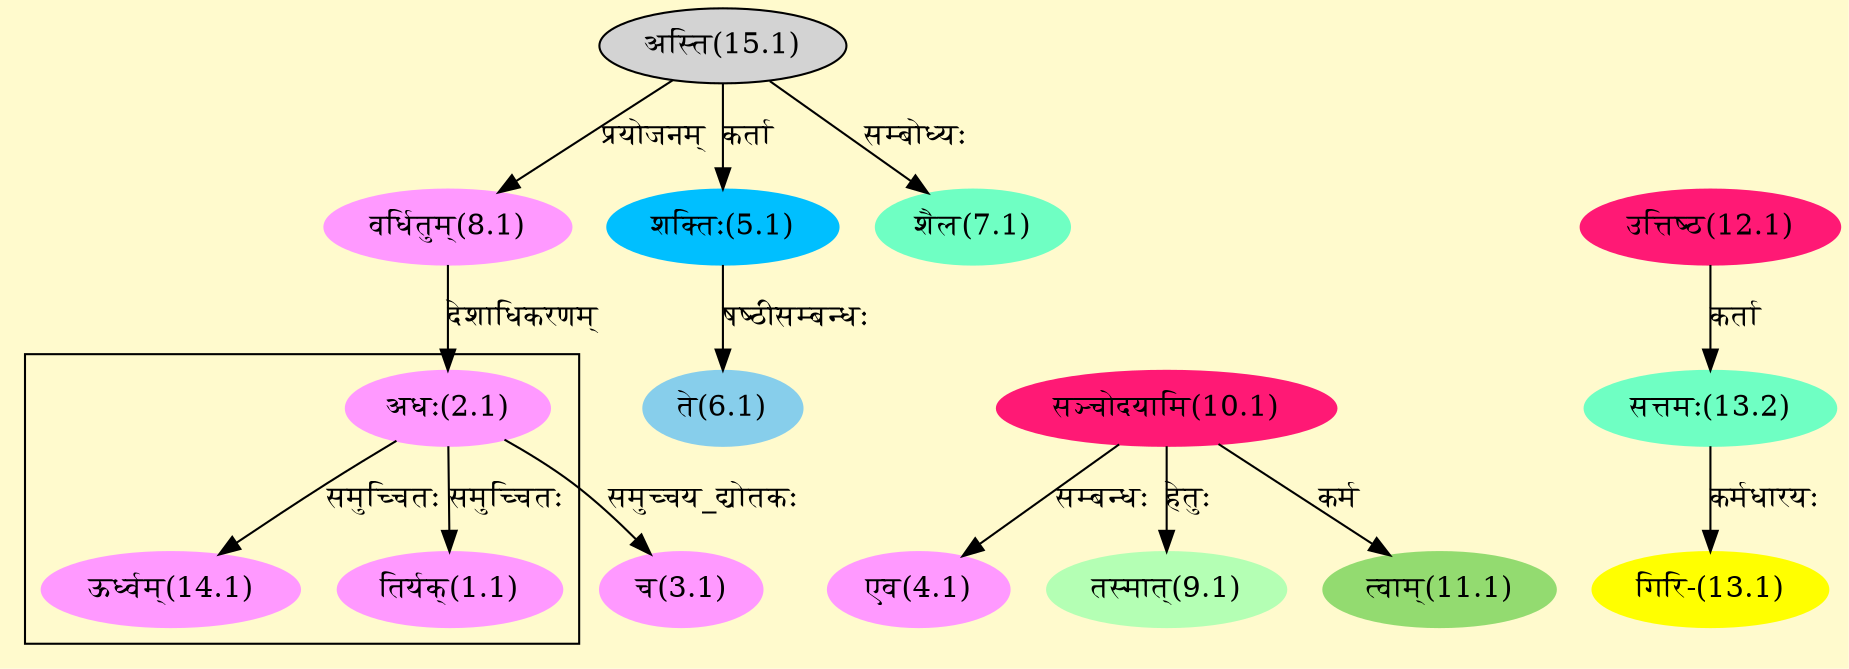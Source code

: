 digraph G{
rankdir=BT;
 compound=true;
 bgcolor="lemonchiffon1";

subgraph cluster_1{
Node1_1 [style=filled, color="#FF99FF" label = "तिर्यक्(1.1)"]
Node2_1 [style=filled, color="#FF99FF" label = "अधः(2.1)"]
Node14_1 [style=filled, color="#FF99FF" label = "ऊर्ध्वम्(14.1)"]

}
Node2_1 [style=filled, color="#FF99FF" label = "अधः(2.1)"]
Node8_1 [style=filled, color="#FF99FF" label = "वर्धितुम्(8.1)"]
Node3_1 [style=filled, color="#FF99FF" label = "च(3.1)"]
Node4_1 [style=filled, color="#FF99FF" label = "एव(4.1)"]
Node10_1 [style=filled, color="#FF1975" label = "सञ्चोदयामि(10.1)"]
Node5_1 [style=filled, color="#00BFFF" label = "शक्तिः(5.1)"]
Node15_1 [style=filled, color="" label = "अस्ति(15.1)"]
Node6_1 [style=filled, color="#87CEEB" label = "ते(6.1)"]
Node7_1 [style=filled, color="#6FFFC3" label = "शैल(7.1)"]
Node9_1 [style=filled, color="#B4FFB4" label = "तस्मात्(9.1)"]
Node [style=filled, color="" label = "()"]
Node11_1 [style=filled, color="#93DB70" label = "त्वाम्(11.1)"]
Node12_1 [style=filled, color="#FF1975" label = "उत्तिष्ठ(12.1)"]
Node13_1 [style=filled, color="#FFFF00" label = "गिरि-(13.1)"]
Node13_2 [style=filled, color="#6FFFC3" label = "सत्तमः(13.2)"]
/* Start of Relations section */

Node1_1 -> Node2_1 [  label="समुच्चितः"  dir="back" ]
Node2_1 -> Node8_1 [  label="देशाधिकरणम्"  dir="back" ]
Node3_1 -> Node2_1 [  label="समुच्चय_द्योतकः"  dir="back" ]
Node4_1 -> Node10_1 [  label="सम्बन्धः"  dir="back" ]
Node5_1 -> Node15_1 [  label="कर्ता"  dir="back" ]
Node6_1 -> Node5_1 [  label="षष्ठीसम्बन्धः"  dir="back" ]
Node7_1 -> Node15_1 [  label="सम्बोध्यः"  dir="back" ]
Node8_1 -> Node15_1 [  label="प्रयोजनम्"  dir="back" ]
Node9_1 -> Node10_1 [  label="हेतुः"  dir="back" ]
Node11_1 -> Node10_1 [  label="कर्म"  dir="back" ]
Node13_1 -> Node13_2 [  label="कर्मधारयः"  dir="back" ]
Node13_2 -> Node12_1 [  label="कर्ता"  dir="back" ]
Node14_1 -> Node2_1 [  label="समुच्चितः"  dir="back" ]
}
